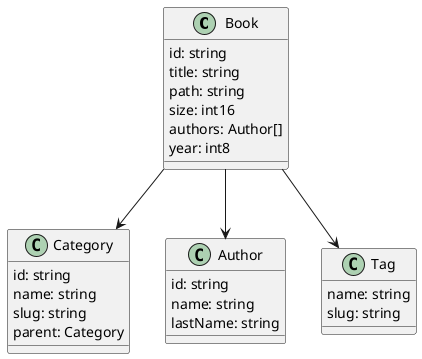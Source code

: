 @startuml
class Book{
    id: string
    title: string
    path: string
    size: int16
    authors: Author[]
    year: int8
}

class Category {
    id: string
    name: string
    slug: string
    parent: Category
}


class Author {
    id: string
    name: string
    lastName: string
}
class Tag{
    name: string
    slug: string
}

Book --> Author
Book --> Category
Book --> Tag



@enduml